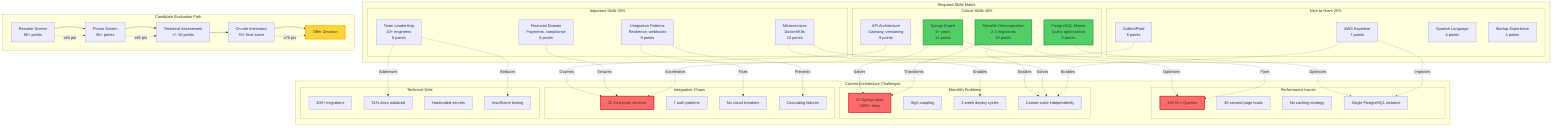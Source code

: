 graph TB
    %% Phase 2: Skills Mapped to Architecture Challenges
    
    subgraph "Current Architecture Challenges"
        subgraph "Performance Issues"
            N1[346 N+1 Queries]
            SLOW[30-second page loads]
            CACHE[No caching strategy]
            DB[Single PostgreSQL instance]
        end
        
        subgraph "Monolith Problems"
            MONO[52 Django apps<br/>500K+ lines]
            COUPLE[High coupling]
            DEPLOY[2-week deploy cycles]
            SCALE[Cannot scale independently]
        end
        
        subgraph "Integration Chaos"
            INT22[22 third-party services]
            AUTH7[7 auth patterns]
            NOCB[No circuit breakers]
            FAIL[Cascading failures]
        end
        
        subgraph "Technical Debt"
            MIG400[400+ migrations]
            DOC51[51% docs outdated]
            SECRET[Hardcoded secrets]
            TEST[Insufficient testing]
        end
    end
    
    subgraph "Required Skills Matrix"
        subgraph "Critical Skills 40%"
            DJANGO[Django Expert<br/>5+ years<br/>12 points]
            DECOMP[Monolith Decomposition<br/>2-3 migrations<br/>10 points]
            POSTGRES[PostgreSQL Master<br/>Query optimization<br/>9 points]
            API[API Architecture<br/>Gateway, versioning<br/>9 points]
        end
        
        subgraph "Important Skills 35%"
            MICRO[Microservices<br/>Docker/K8s<br/>10 points]
            FINTECH[Financial Domain<br/>Payments, compliance<br/>8 points]
            INTPAT[Integration Patterns<br/>Resilience, webhooks<br/>9 points]
            LEAD[Team Leadership<br/>10+ engineers<br/>8 points]
        end
        
        subgraph "Nice-to-Have 25%"
            AWS[AWS Expertise<br/>7 points]
            SPECIFIC[Galileo/Plaid<br/>6 points]
            SPANISH[Spanish Language<br/>4 points]
            STARTUP[Startup Experience<br/>4 points]
        end
    end
    
    subgraph "Candidate Evaluation Path"
        RESUME[Resume Screen<br/>60+ points]
        PHONE[Phone Screen<br/>65+ points]
        ASSESS[Technical Assessment<br/>+/- 10 points]
        ONSITE[On-site Interviews<br/>70+ final score]
        OFFER[Offer Decision]
    end
    
    %% Map Skills to Challenges
    DJANGO -.->|Solves| MONO
    DJANGO -.->|Optimizes| N1
    DECOMP -.->|Transforms| MONO
    DECOMP -.->|Enables| SCALE
    POSTGRES -.->|Fixes| N1
    POSTGRES -.->|Optimizes| DB
    API -.->|Governs| INT22
    
    MICRO -.->|Enables| DEPLOY
    MICRO -.->|Solves| SCALE
    FINTECH -.->|Ensures| INT22
    INTPAT -.->|Fixes| NOCB
    INTPAT -.->|Prevents| FAIL
    LEAD -.->|Addresses| DOC51
    LEAD -.->|Reduces| TEST
    
    AWS -.->|Improves| DB
    AWS -.->|Enables| SCALE
    SPECIFIC -.->|Accelerates| INT22
    
    %% Evaluation Flow
    RESUME --> PHONE
    PHONE --> ASSESS
    ASSESS --> ONSITE
    ONSITE --> OFFER
    
    %% Scoring Thresholds
    RESUME -.->|"≥60 pts"| PHONE
    PHONE -.->|"≥65 pts"| ASSESS
    ONSITE -.->|"≥70 pts"| OFFER
    
    %% Style critical elements
    style N1 fill:#ff6b6b,stroke:#c92a2a,stroke-width:3px
    style MONO fill:#ff6b6b,stroke:#c92a2a,stroke-width:3px
    style INT22 fill:#ff6b6b,stroke:#c92a2a,stroke-width:3px
    
    style DJANGO fill:#51cf66,stroke:#2f9e44,stroke-width:3px
    style DECOMP fill:#51cf66,stroke:#2f9e44,stroke-width:3px
    style POSTGRES fill:#51cf66,stroke:#2f9e44,stroke-width:3px
    
    style OFFER fill:#ffd43b,stroke:#fab005,stroke-width:3px